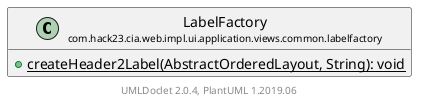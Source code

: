 @startuml
    set namespaceSeparator none
    hide empty fields
    hide empty methods

    class "<size:14>LabelFactory\n<size:10>com.hack23.cia.web.impl.ui.application.views.common.labelfactory" as com.hack23.cia.web.impl.ui.application.views.common.labelfactory.LabelFactory [[LabelFactory.html]] {
        {static} +createHeader2Label(AbstractOrderedLayout, String): void
    }

    center footer UMLDoclet 2.0.4, PlantUML 1.2019.06
@enduml
